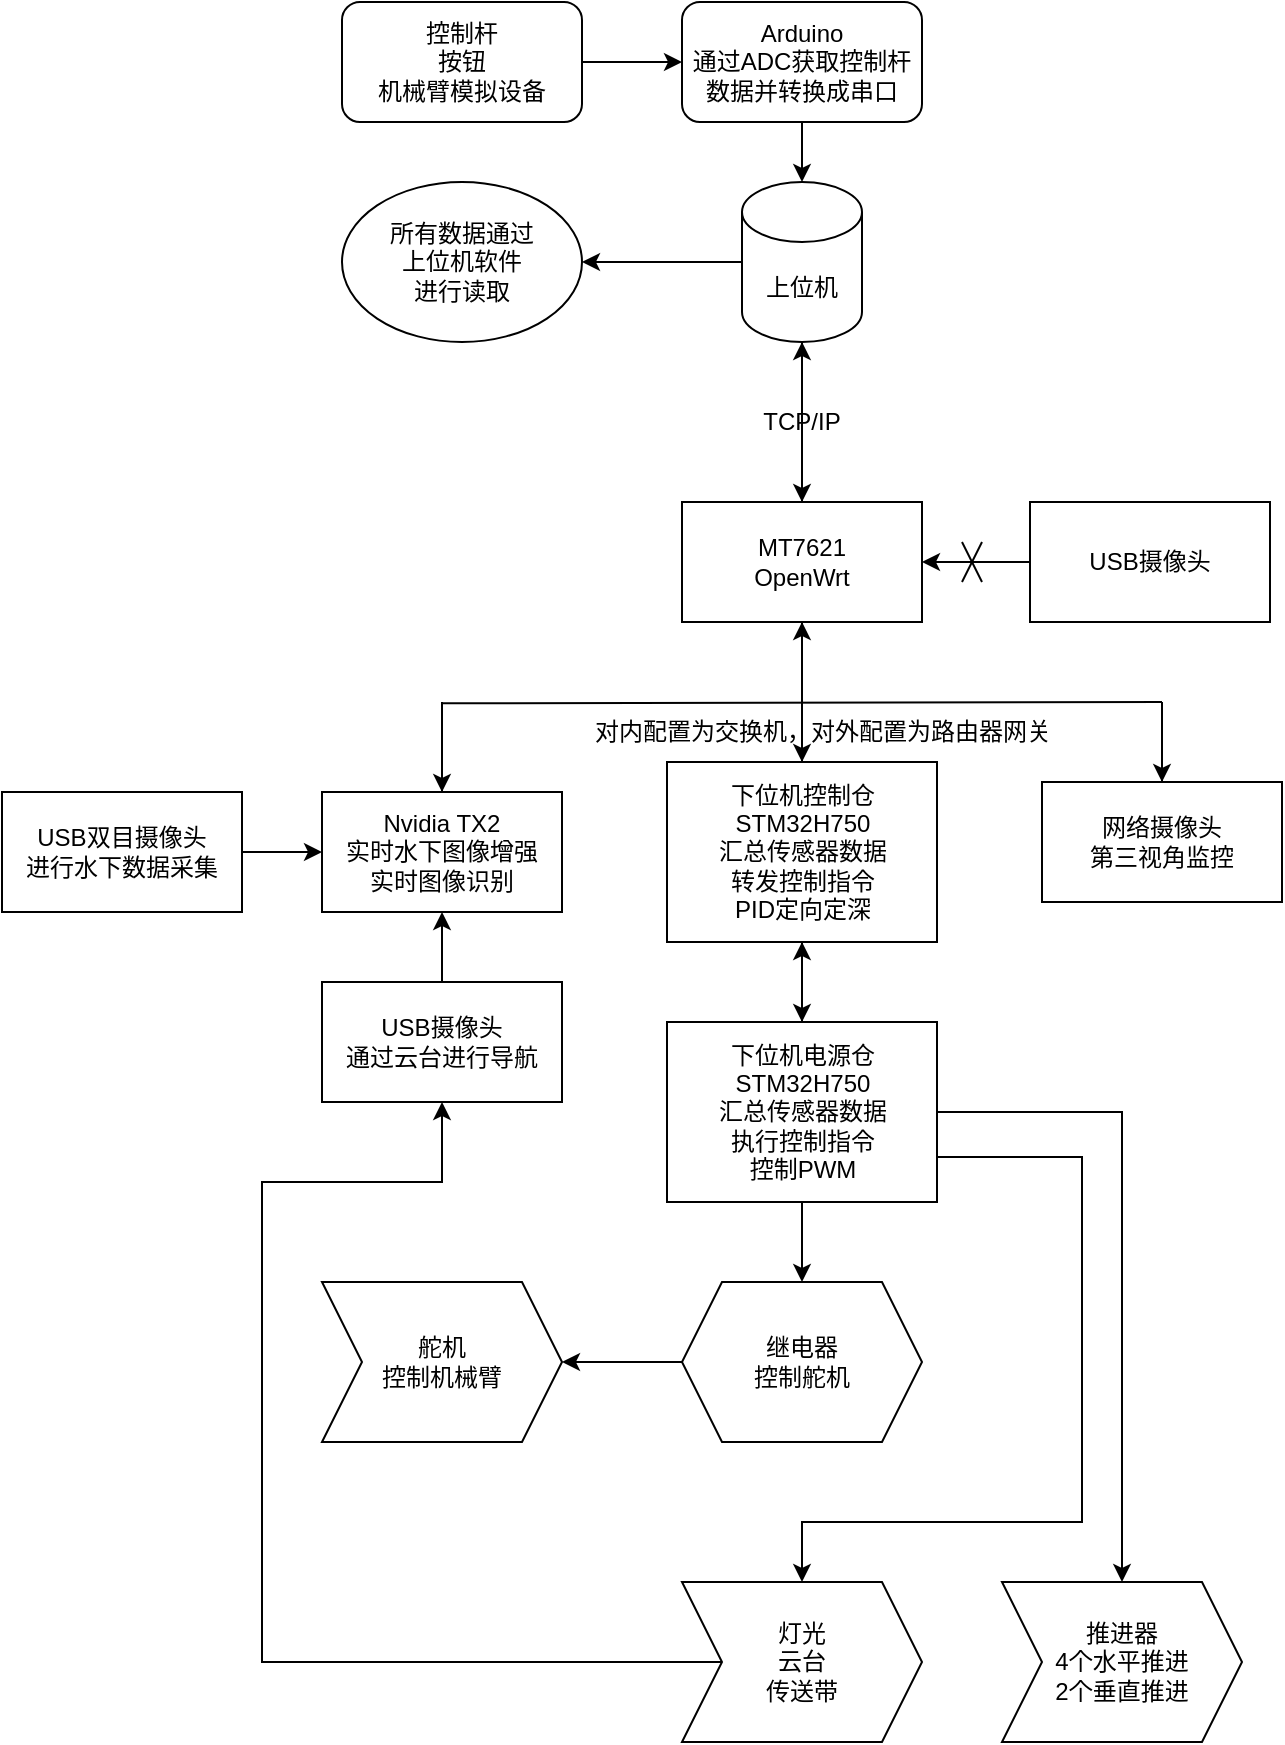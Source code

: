<mxfile>
    <diagram id="OCMiu-D4UQg-fX1A_YSB" name="第 1 页">
        <mxGraphModel dx="577" dy="488" grid="1" gridSize="10" guides="1" tooltips="1" connect="1" arrows="1" fold="1" page="1" pageScale="1" pageWidth="827" pageHeight="1169" math="0" shadow="0">
            <root>
                <mxCell id="0"/>
                <mxCell id="1" parent="0"/>
                <mxCell id="21" style="edgeStyle=orthogonalEdgeStyle;rounded=0;orthogonalLoop=1;jettySize=auto;html=1;exitX=0;exitY=0.5;exitDx=0;exitDy=0;entryX=1;entryY=0.5;entryDx=0;entryDy=0;" edge="1" parent="1" source="2" target="4">
                    <mxGeometry relative="1" as="geometry"/>
                </mxCell>
                <mxCell id="2" value="USB摄像头" style="rounded=0;whiteSpace=wrap;html=1;" vertex="1" parent="1">
                    <mxGeometry x="614" y="380" width="120" height="60" as="geometry"/>
                </mxCell>
                <mxCell id="24" style="edgeStyle=orthogonalEdgeStyle;rounded=0;orthogonalLoop=1;jettySize=auto;html=1;exitX=1;exitY=0.5;exitDx=0;exitDy=0;entryX=0;entryY=0.5;entryDx=0;entryDy=0;" edge="1" parent="1" source="3" target="5">
                    <mxGeometry relative="1" as="geometry"/>
                </mxCell>
                <mxCell id="3" value="USB双目摄像头&lt;br&gt;进行水下数据采集" style="rounded=0;whiteSpace=wrap;html=1;" vertex="1" parent="1">
                    <mxGeometry x="100" y="525" width="120" height="60" as="geometry"/>
                </mxCell>
                <mxCell id="16" style="edgeStyle=orthogonalEdgeStyle;rounded=0;orthogonalLoop=1;jettySize=auto;html=1;exitX=0.5;exitY=0;exitDx=0;exitDy=0;entryX=0.5;entryY=1;entryDx=0;entryDy=0;entryPerimeter=0;" edge="1" parent="1" source="4" target="6">
                    <mxGeometry relative="1" as="geometry"/>
                </mxCell>
                <mxCell id="57" style="edgeStyle=orthogonalEdgeStyle;rounded=0;orthogonalLoop=1;jettySize=auto;html=1;exitX=0.5;exitY=1;exitDx=0;exitDy=0;entryX=0.5;entryY=0;entryDx=0;entryDy=0;" edge="1" parent="1" source="4" target="25">
                    <mxGeometry relative="1" as="geometry"/>
                </mxCell>
                <mxCell id="4" value="MT7621&lt;br&gt;OpenWrt" style="rounded=0;whiteSpace=wrap;html=1;" vertex="1" parent="1">
                    <mxGeometry x="440" y="380" width="120" height="60" as="geometry"/>
                </mxCell>
                <mxCell id="5" value="Nvidia TX2&lt;br&gt;实时水下图像增强&lt;br&gt;实时图像识别&lt;br&gt;" style="rounded=0;whiteSpace=wrap;html=1;" vertex="1" parent="1">
                    <mxGeometry x="260" y="525" width="120" height="60" as="geometry"/>
                </mxCell>
                <mxCell id="12" style="edgeStyle=orthogonalEdgeStyle;rounded=0;orthogonalLoop=1;jettySize=auto;html=1;exitX=0.5;exitY=1;exitDx=0;exitDy=0;exitPerimeter=0;entryX=0.5;entryY=0;entryDx=0;entryDy=0;startArrow=none;" edge="1" parent="1" source="13" target="4">
                    <mxGeometry relative="1" as="geometry"/>
                </mxCell>
                <mxCell id="18" style="edgeStyle=orthogonalEdgeStyle;rounded=0;orthogonalLoop=1;jettySize=auto;html=1;exitX=0;exitY=0.5;exitDx=0;exitDy=0;exitPerimeter=0;entryX=1;entryY=0.5;entryDx=0;entryDy=0;" edge="1" parent="1" source="6" target="17">
                    <mxGeometry relative="1" as="geometry"/>
                </mxCell>
                <mxCell id="6" value="上位机" style="shape=cylinder3;whiteSpace=wrap;html=1;boundedLbl=1;backgroundOutline=1;size=15;" vertex="1" parent="1">
                    <mxGeometry x="470" y="220" width="60" height="80" as="geometry"/>
                </mxCell>
                <mxCell id="10" style="edgeStyle=orthogonalEdgeStyle;rounded=0;orthogonalLoop=1;jettySize=auto;html=1;exitX=0.5;exitY=1;exitDx=0;exitDy=0;" edge="1" parent="1" source="8" target="6">
                    <mxGeometry relative="1" as="geometry"/>
                </mxCell>
                <mxCell id="8" value="Arduino&lt;br&gt;通过ADC获取控制杆数据并转换成串口" style="rounded=1;whiteSpace=wrap;html=1;" vertex="1" parent="1">
                    <mxGeometry x="440" y="130" width="120" height="60" as="geometry"/>
                </mxCell>
                <mxCell id="11" style="edgeStyle=orthogonalEdgeStyle;rounded=0;orthogonalLoop=1;jettySize=auto;html=1;exitX=1;exitY=0.5;exitDx=0;exitDy=0;entryX=0;entryY=0.5;entryDx=0;entryDy=0;" edge="1" parent="1" source="9" target="8">
                    <mxGeometry relative="1" as="geometry"/>
                </mxCell>
                <mxCell id="9" value="控制杆&lt;br&gt;按钮&lt;br&gt;机械臂模拟设备" style="rounded=1;whiteSpace=wrap;html=1;" vertex="1" parent="1">
                    <mxGeometry x="270" y="130" width="120" height="60" as="geometry"/>
                </mxCell>
                <mxCell id="13" value="TCP/IP" style="text;html=1;strokeColor=none;fillColor=none;align=center;verticalAlign=middle;whiteSpace=wrap;rounded=0;" vertex="1" parent="1">
                    <mxGeometry x="480" y="330" width="40" height="20" as="geometry"/>
                </mxCell>
                <mxCell id="14" value="" style="edgeStyle=orthogonalEdgeStyle;rounded=0;orthogonalLoop=1;jettySize=auto;html=1;exitX=0.5;exitY=1;exitDx=0;exitDy=0;exitPerimeter=0;entryX=0.5;entryY=0;entryDx=0;entryDy=0;endArrow=none;" edge="1" parent="1" source="6" target="13">
                    <mxGeometry relative="1" as="geometry">
                        <mxPoint x="500" y="300" as="sourcePoint"/>
                        <mxPoint x="500" y="380" as="targetPoint"/>
                    </mxGeometry>
                </mxCell>
                <mxCell id="17" value="所有数据通过&lt;br&gt;上位机软件&lt;br&gt;进行读取" style="ellipse;whiteSpace=wrap;html=1;" vertex="1" parent="1">
                    <mxGeometry x="270" y="220" width="120" height="80" as="geometry"/>
                </mxCell>
                <mxCell id="20" value="" style="endArrow=none;html=1;" edge="1" parent="1">
                    <mxGeometry width="50" height="50" relative="1" as="geometry">
                        <mxPoint x="580" y="400" as="sourcePoint"/>
                        <mxPoint x="590" y="420" as="targetPoint"/>
                    </mxGeometry>
                </mxCell>
                <mxCell id="22" value="" style="endArrow=none;html=1;" edge="1" parent="1">
                    <mxGeometry width="50" height="50" relative="1" as="geometry">
                        <mxPoint x="580" y="420" as="sourcePoint"/>
                        <mxPoint x="590" y="400" as="targetPoint"/>
                    </mxGeometry>
                </mxCell>
                <mxCell id="29" style="edgeStyle=orthogonalEdgeStyle;rounded=0;orthogonalLoop=1;jettySize=auto;html=1;exitX=0.5;exitY=1;exitDx=0;exitDy=0;entryX=0.5;entryY=0;entryDx=0;entryDy=0;" edge="1" parent="1" source="25" target="27">
                    <mxGeometry relative="1" as="geometry"/>
                </mxCell>
                <mxCell id="25" value="下位机控制仓&lt;br&gt;STM32H750&lt;br&gt;汇总传感器数据&lt;br&gt;转发控制指令&lt;br&gt;PID定向定深" style="rounded=0;whiteSpace=wrap;html=1;" vertex="1" parent="1">
                    <mxGeometry x="432.5" y="510" width="135" height="90" as="geometry"/>
                </mxCell>
                <mxCell id="28" style="edgeStyle=orthogonalEdgeStyle;rounded=0;orthogonalLoop=1;jettySize=auto;html=1;exitX=0.5;exitY=0;exitDx=0;exitDy=0;entryX=0.5;entryY=1;entryDx=0;entryDy=0;" edge="1" parent="1" source="27" target="25">
                    <mxGeometry relative="1" as="geometry"/>
                </mxCell>
                <mxCell id="49" style="edgeStyle=orthogonalEdgeStyle;rounded=0;orthogonalLoop=1;jettySize=auto;html=1;exitX=0.5;exitY=1;exitDx=0;exitDy=0;entryX=0.5;entryY=0;entryDx=0;entryDy=0;" edge="1" parent="1" source="27" target="44">
                    <mxGeometry relative="1" as="geometry"/>
                </mxCell>
                <mxCell id="53" style="edgeStyle=orthogonalEdgeStyle;rounded=0;orthogonalLoop=1;jettySize=auto;html=1;exitX=1;exitY=0.5;exitDx=0;exitDy=0;entryX=0.5;entryY=0;entryDx=0;entryDy=0;" edge="1" parent="1" source="27" target="41">
                    <mxGeometry relative="1" as="geometry"/>
                </mxCell>
                <mxCell id="54" style="edgeStyle=orthogonalEdgeStyle;rounded=0;orthogonalLoop=1;jettySize=auto;html=1;exitX=1;exitY=0.75;exitDx=0;exitDy=0;entryX=0.5;entryY=0;entryDx=0;entryDy=0;" edge="1" parent="1" source="27" target="42">
                    <mxGeometry relative="1" as="geometry">
                        <Array as="points">
                            <mxPoint x="640" y="708"/>
                            <mxPoint x="640" y="890"/>
                            <mxPoint x="500" y="890"/>
                        </Array>
                    </mxGeometry>
                </mxCell>
                <mxCell id="27" value="下位机电源仓&lt;br&gt;STM32H750&lt;br&gt;汇总传感器数据&lt;br&gt;执行控制指令&lt;br&gt;控制PWM" style="rounded=0;whiteSpace=wrap;html=1;" vertex="1" parent="1">
                    <mxGeometry x="432.5" y="640" width="135" height="90" as="geometry"/>
                </mxCell>
                <mxCell id="32" style="edgeStyle=orthogonalEdgeStyle;rounded=0;orthogonalLoop=1;jettySize=auto;html=1;exitX=0.5;exitY=0;exitDx=0;exitDy=0;entryX=0.5;entryY=1;entryDx=0;entryDy=0;" edge="1" parent="1" source="31" target="5">
                    <mxGeometry relative="1" as="geometry"/>
                </mxCell>
                <mxCell id="31" value="USB摄像头&lt;br&gt;通过云台进行导航" style="rounded=0;whiteSpace=wrap;html=1;" vertex="1" parent="1">
                    <mxGeometry x="260" y="620" width="120" height="60" as="geometry"/>
                </mxCell>
                <mxCell id="33" value="网络摄像头&lt;br&gt;第三视角监控" style="rounded=0;whiteSpace=wrap;html=1;" vertex="1" parent="1">
                    <mxGeometry x="620" y="520" width="120" height="60" as="geometry"/>
                </mxCell>
                <mxCell id="34" value="" style="endArrow=none;html=1;exitX=0.5;exitY=0;exitDx=0;exitDy=0;" edge="1" parent="1" source="5">
                    <mxGeometry width="50" height="50" relative="1" as="geometry">
                        <mxPoint x="370" y="520" as="sourcePoint"/>
                        <mxPoint x="320" y="480" as="targetPoint"/>
                    </mxGeometry>
                </mxCell>
                <mxCell id="37" value="" style="endArrow=none;html=1;exitX=0.5;exitY=0;exitDx=0;exitDy=0;" edge="1" parent="1" source="25">
                    <mxGeometry width="50" height="50" relative="1" as="geometry">
                        <mxPoint x="550" y="500" as="sourcePoint"/>
                        <mxPoint x="500" y="480" as="targetPoint"/>
                    </mxGeometry>
                </mxCell>
                <mxCell id="38" value="" style="endArrow=none;html=1;exitX=0.5;exitY=0;exitDx=0;exitDy=0;" edge="1" parent="1" source="33">
                    <mxGeometry width="50" height="50" relative="1" as="geometry">
                        <mxPoint x="706" y="495" as="sourcePoint"/>
                        <mxPoint x="680" y="480" as="targetPoint"/>
                    </mxGeometry>
                </mxCell>
                <mxCell id="39" value="" style="endArrow=none;html=1;exitX=0;exitY=0.015;exitDx=0;exitDy=0;exitPerimeter=0;" edge="1" parent="1" source="34">
                    <mxGeometry width="50" height="50" relative="1" as="geometry">
                        <mxPoint x="560" y="440" as="sourcePoint"/>
                        <mxPoint x="680" y="480" as="targetPoint"/>
                    </mxGeometry>
                </mxCell>
                <mxCell id="40" value="" style="endArrow=classic;html=1;exitX=0.5;exitY=0;exitDx=0;exitDy=0;" edge="1" parent="1" source="25">
                    <mxGeometry width="50" height="50" relative="1" as="geometry">
                        <mxPoint x="500" y="479" as="sourcePoint"/>
                        <mxPoint x="500" y="440" as="targetPoint"/>
                    </mxGeometry>
                </mxCell>
                <mxCell id="41" value="推进器&lt;br&gt;4个水平推进&lt;br&gt;2个垂直推进" style="shape=step;perimeter=stepPerimeter;whiteSpace=wrap;html=1;fixedSize=1;" vertex="1" parent="1">
                    <mxGeometry x="600" y="920" width="120" height="80" as="geometry"/>
                </mxCell>
                <mxCell id="55" style="edgeStyle=orthogonalEdgeStyle;rounded=0;orthogonalLoop=1;jettySize=auto;html=1;exitX=0;exitY=0.5;exitDx=0;exitDy=0;entryX=0.5;entryY=1;entryDx=0;entryDy=0;" edge="1" parent="1" source="42" target="31">
                    <mxGeometry relative="1" as="geometry">
                        <Array as="points">
                            <mxPoint x="230" y="960"/>
                            <mxPoint x="230" y="720"/>
                            <mxPoint x="320" y="720"/>
                        </Array>
                    </mxGeometry>
                </mxCell>
                <mxCell id="42" value="灯光&lt;br&gt;云台&lt;br&gt;传送带" style="shape=step;perimeter=stepPerimeter;whiteSpace=wrap;html=1;fixedSize=1;" vertex="1" parent="1">
                    <mxGeometry x="440" y="920" width="120" height="80" as="geometry"/>
                </mxCell>
                <mxCell id="48" style="edgeStyle=orthogonalEdgeStyle;rounded=0;orthogonalLoop=1;jettySize=auto;html=1;exitX=0;exitY=0.5;exitDx=0;exitDy=0;entryX=1;entryY=0.5;entryDx=0;entryDy=0;" edge="1" parent="1" source="44" target="45">
                    <mxGeometry relative="1" as="geometry"/>
                </mxCell>
                <mxCell id="44" value="继电器&lt;br&gt;控制舵机" style="shape=hexagon;perimeter=hexagonPerimeter2;whiteSpace=wrap;html=1;fixedSize=1;" vertex="1" parent="1">
                    <mxGeometry x="440" y="770" width="120" height="80" as="geometry"/>
                </mxCell>
                <mxCell id="45" value="舵机&lt;br&gt;控制机械臂" style="shape=step;perimeter=stepPerimeter;whiteSpace=wrap;html=1;fixedSize=1;rotation=0;" vertex="1" parent="1">
                    <mxGeometry x="260" y="770" width="120" height="80" as="geometry"/>
                </mxCell>
                <mxCell id="56" value="对内配置为交换机，对外配置为路由器网关" style="text;html=1;align=center;verticalAlign=middle;resizable=0;points=[];autosize=1;strokeColor=none;" vertex="1" parent="1">
                    <mxGeometry x="390" y="485" width="240" height="20" as="geometry"/>
                </mxCell>
                <mxCell id="58" value="" style="endArrow=classic;html=1;entryX=0.5;entryY=0;entryDx=0;entryDy=0;exitX=0;exitY=0;exitDx=0;exitDy=0;exitPerimeter=0;" edge="1" parent="1" source="39" target="5">
                    <mxGeometry width="50" height="50" relative="1" as="geometry">
                        <mxPoint x="240" y="510" as="sourcePoint"/>
                        <mxPoint x="290" y="460" as="targetPoint"/>
                    </mxGeometry>
                </mxCell>
                <mxCell id="59" value="" style="endArrow=classic;html=1;entryX=0.5;entryY=0;entryDx=0;entryDy=0;exitX=1;exitY=0;exitDx=0;exitDy=0;exitPerimeter=0;" edge="1" parent="1" source="39" target="33">
                    <mxGeometry width="50" height="50" relative="1" as="geometry">
                        <mxPoint x="690" y="510" as="sourcePoint"/>
                        <mxPoint x="740" y="460" as="targetPoint"/>
                    </mxGeometry>
                </mxCell>
            </root>
        </mxGraphModel>
    </diagram>
</mxfile>
